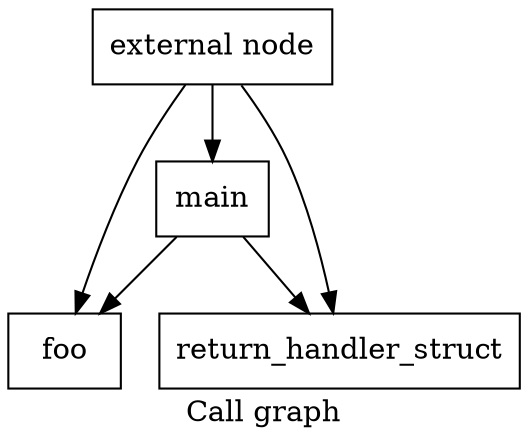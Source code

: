 digraph "Call graph" {
	label="Call graph";

	Node0x7fa734416590 [shape=record,label="{external node}"];
	Node0x7fa734416590 -> Node0x7fa734416620;
	Node0x7fa734416590 -> Node0x7fa734416680;
	Node0x7fa734416590 -> Node0x7fa7344163e0;
	Node0x7fa734416620 [shape=record,label="{foo}"];
	Node0x7fa734416680 [shape=record,label="{return_handler_struct}"];
	Node0x7fa7344163e0 [shape=record,label="{main}"];
	Node0x7fa7344163e0 -> Node0x7fa734416680;
	Node0x7fa7344163e0 -> Node0x7fa734416620;
}

